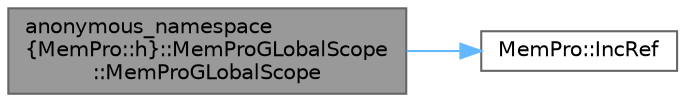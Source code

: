 digraph "anonymous_namespace{MemPro::h}::MemProGLobalScope::MemProGLobalScope"
{
 // INTERACTIVE_SVG=YES
 // LATEX_PDF_SIZE
  bgcolor="transparent";
  edge [fontname=Helvetica,fontsize=10,labelfontname=Helvetica,labelfontsize=10];
  node [fontname=Helvetica,fontsize=10,shape=box,height=0.2,width=0.4];
  rankdir="LR";
  Node1 [id="Node000001",label="anonymous_namespace\l\{MemPro::h\}::MemProGLobalScope\l::MemProGLobalScope",height=0.2,width=0.4,color="gray40", fillcolor="grey60", style="filled", fontcolor="black",tooltip=" "];
  Node1 -> Node2 [id="edge1_Node000001_Node000002",color="steelblue1",style="solid",tooltip=" "];
  Node2 [id="Node000002",label="MemPro::IncRef",height=0.2,width=0.4,color="grey40", fillcolor="white", style="filled",URL="$dd/d6d/namespaceMemPro.html#adedd8f4826198763b90468bd1ff9b71b",tooltip=" "];
}
